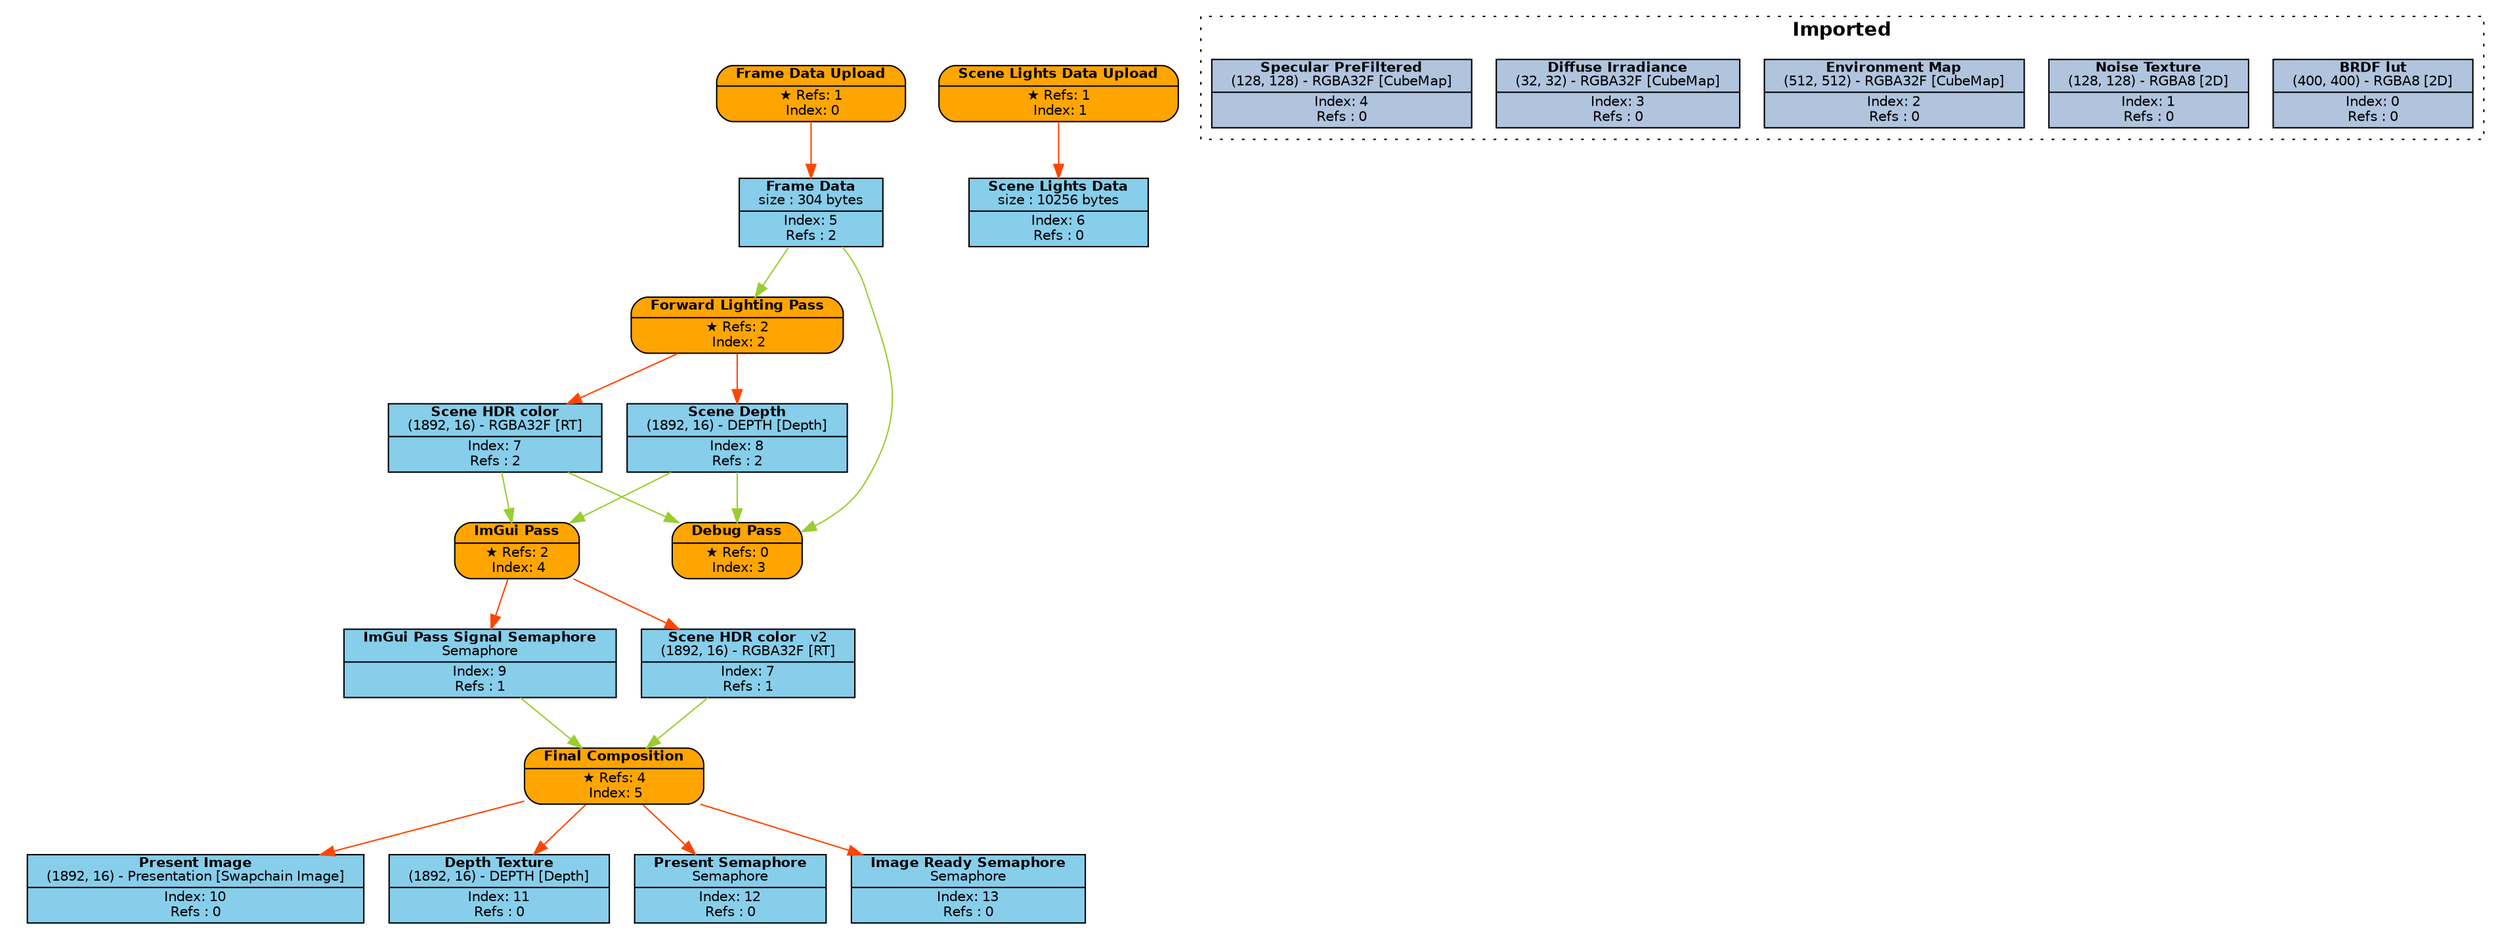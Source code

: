 digraph FrameGraph {
graph [style=invis, rankdir="TB" ordering=out, splines=spline]
node [shape=record, fontname="helvetica", fontsize=10, margin="0.2,0.03"]

P0 [label=<{ {<B>Frame Data Upload</B>} | {&#x2605; Refs: 1<BR/> Index: 0} }> style="rounded,filled", fillcolor=orange]
P1 [label=<{ {<B>Scene Lights Data Upload</B>} | {&#x2605; Refs: 1<BR/> Index: 1} }> style="rounded,filled", fillcolor=orange]
P2 [label=<{ {<B>Forward Lighting Pass</B>} | {&#x2605; Refs: 2<BR/> Index: 2} }> style="rounded,filled", fillcolor=orange]
P3 [label=<{ {<B>Debug Pass</B>} | {&#x2605; Refs: 0<BR/> Index: 3} }> style="rounded,filled", fillcolor=orange]
P4 [label=<{ {<B>ImGui Pass</B>} | {&#x2605; Refs: 2<BR/> Index: 4} }> style="rounded,filled", fillcolor=orange]
P5 [label=<{ {<B>Final Composition</B>} | {&#x2605; Refs: 4<BR/> Index: 5} }> style="rounded,filled", fillcolor=orange]

R0_1 [label=<{ {<B>BRDF lut</B><BR/>(400, 400) - RGBA8 [2D]} | {Index: 0<BR/>Refs : 0} }> style=filled, fillcolor=lightsteelblue]
R1_1 [label=<{ {<B>Noise Texture</B><BR/>(128, 128) - RGBA8 [2D]} | {Index: 1<BR/>Refs : 0} }> style=filled, fillcolor=lightsteelblue]
R2_1 [label=<{ {<B>Environment Map</B><BR/>(512, 512) - RGBA32F [CubeMap]} | {Index: 2<BR/>Refs : 0} }> style=filled, fillcolor=lightsteelblue]
R3_1 [label=<{ {<B>Diffuse Irradiance</B><BR/>(32, 32) - RGBA32F [CubeMap]} | {Index: 3<BR/>Refs : 0} }> style=filled, fillcolor=lightsteelblue]
R4_1 [label=<{ {<B>Specular PreFiltered</B><BR/>(128, 128) - RGBA32F [CubeMap]} | {Index: 4<BR/>Refs : 0} }> style=filled, fillcolor=lightsteelblue]
R5_1 [label=<{ {<B>Frame Data</B><BR/>size : 304 bytes} | {Index: 5<BR/>Refs : 2} }> style=filled, fillcolor=skyblue]
R6_1 [label=<{ {<B>Scene Lights Data</B><BR/>size : 10256 bytes} | {Index: 6<BR/>Refs : 0} }> style=filled, fillcolor=skyblue]
R7_1 [label=<{ {<B>Scene HDR color</B><BR/>(1892, 16) - RGBA32F [RT]} | {Index: 7<BR/>Refs : 2} }> style=filled, fillcolor=skyblue]
R8_1 [label=<{ {<B>Scene Depth</B><BR/>(1892, 16) - DEPTH [Depth]} | {Index: 8<BR/>Refs : 2} }> style=filled, fillcolor=skyblue]
R9_1 [label=<{ {<B>ImGui Pass Signal Semaphore</B><BR/>Semaphore} | {Index: 9<BR/>Refs : 1} }> style=filled, fillcolor=skyblue]
R7_2 [label=<{ {<B>Scene HDR color</B>   <FONT>v2</FONT><BR/>(1892, 16) - RGBA32F [RT]} | {Index: 7<BR/>Refs : 1} }> style=filled, fillcolor=skyblue]
R10_1 [label=<{ {<B>Present Image</B><BR/>(1892, 16) - Presentation [Swapchain Image]} | {Index: 10<BR/>Refs : 0} }> style=filled, fillcolor=skyblue]
R11_1 [label=<{ {<B>Depth Texture</B><BR/>(1892, 16) - DEPTH [Depth]} | {Index: 11<BR/>Refs : 0} }> style=filled, fillcolor=skyblue]
R12_1 [label=<{ {<B>Present Semaphore</B><BR/>Semaphore} | {Index: 12<BR/>Refs : 0} }> style=filled, fillcolor=skyblue]
R13_1 [label=<{ {<B>Image Ready Semaphore</B><BR/>Semaphore} | {Index: 13<BR/>Refs : 0} }> style=filled, fillcolor=skyblue]

P0 -> { R5_1 } [color=orangered]
P1 -> { R6_1 } [color=orangered]
P2 -> { R7_1 R8_1 } [color=orangered]
P3 -> { } [color=orangered]
P4 -> { R7_2 R9_1 } [color=orangered]
P5 -> { R10_1 R11_1 R12_1 R13_1 } [color=orangered]

R0_1 -> { } [color=olivedrab3]
R1_1 -> { } [color=olivedrab3]
R2_1 -> { } [color=olivedrab3]
R3_1 -> { } [color=olivedrab3]
R4_1 -> { } [color=olivedrab3]
R5_1 -> { P2 P3 } [color=olivedrab3]
R6_1 -> { } [color=olivedrab3]
R7_1 -> { P3 P4 } [color=olivedrab3]
R8_1 -> { P3 P4 } [color=olivedrab3]
R9_1 -> { P5 } [color=olivedrab3]
R7_2 -> { P5 } [color=olivedrab3]
R10_1 -> { } [color=olivedrab3]
R11_1 -> { } [color=olivedrab3]
R12_1 -> { } [color=olivedrab3]
R13_1 -> { } [color=olivedrab3]

subgraph cluster_0 {
P0 R5_1 
}
subgraph cluster_1 {
P1 R6_1 
}
subgraph cluster_2 {
P2 R7_1 R8_1 
}
subgraph cluster_3 {
P3 
}
subgraph cluster_4 {
P4 R9_1 
}
subgraph cluster_5 {
P5 R10_1 R11_1 R12_1 R13_1 
}

subgraph cluster_imported_resources {
graph [style=dotted, fontname="helvetica", label=< <B>Imported</B> >]
R0_1 R1_1 R2_1 R3_1 R4_1 
}

}